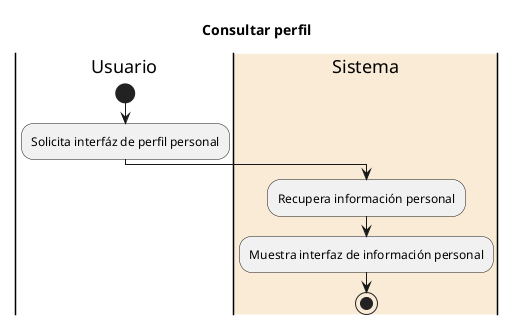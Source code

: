 @startuml Consultar perfil
title Consultar perfil 
|Usuario|
start
:Solicita interfáz de perfil personal;
|#AntiqueWhite|Sistema|
:Recupera información personal;
:Muestra interfaz de información personal;
stop

@enduml

